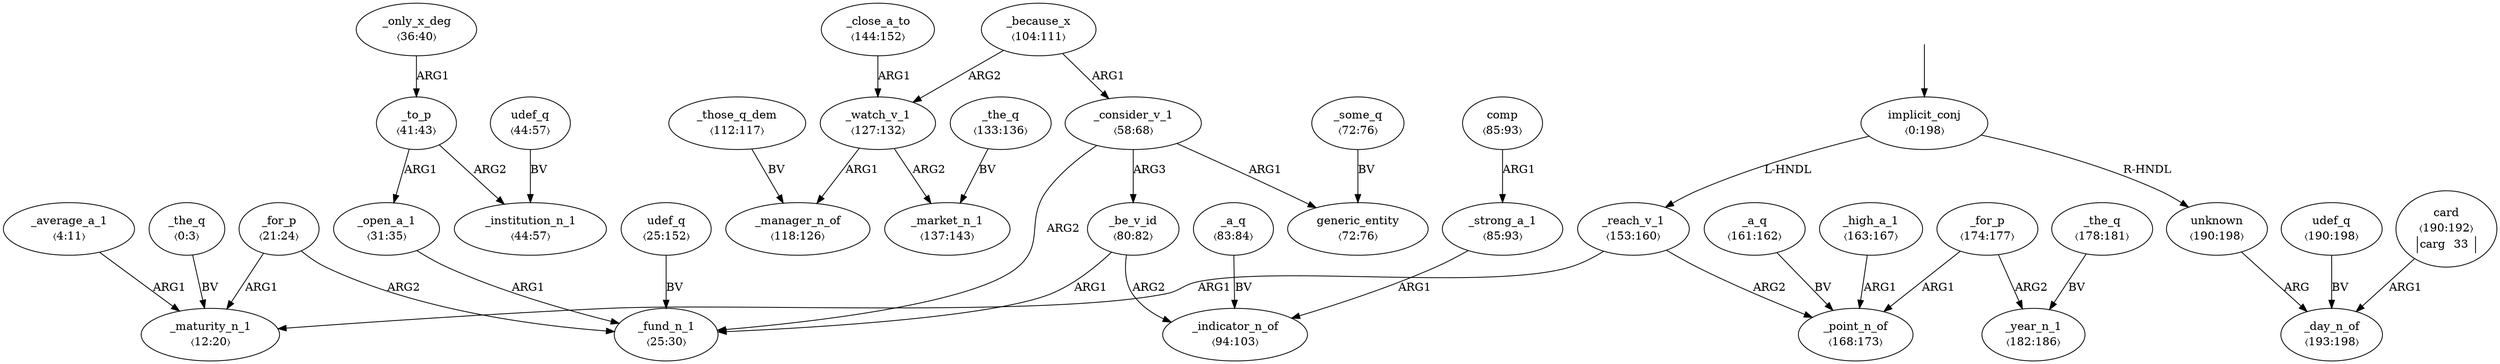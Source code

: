 digraph "20004007" {
  top [ style=invis ];
  top -> 0;
  0 [ label=<<table align="center" border="0" cellspacing="0"><tr><td colspan="2">implicit_conj</td></tr><tr><td colspan="2">〈0:198〉</td></tr></table>> ];
  1 [ label=<<table align="center" border="0" cellspacing="0"><tr><td colspan="2">_the_q</td></tr><tr><td colspan="2">〈0:3〉</td></tr></table>> ];
  2 [ label=<<table align="center" border="0" cellspacing="0"><tr><td colspan="2">_average_a_1</td></tr><tr><td colspan="2">〈4:11〉</td></tr></table>> ];
  3 [ label=<<table align="center" border="0" cellspacing="0"><tr><td colspan="2">_maturity_n_1</td></tr><tr><td colspan="2">〈12:20〉</td></tr></table>> ];
  4 [ label=<<table align="center" border="0" cellspacing="0"><tr><td colspan="2">_for_p</td></tr><tr><td colspan="2">〈21:24〉</td></tr></table>> ];
  5 [ label=<<table align="center" border="0" cellspacing="0"><tr><td colspan="2">udef_q</td></tr><tr><td colspan="2">〈25:152〉</td></tr></table>> ];
  6 [ label=<<table align="center" border="0" cellspacing="0"><tr><td colspan="2">_fund_n_1</td></tr><tr><td colspan="2">〈25:30〉</td></tr></table>> ];
  7 [ label=<<table align="center" border="0" cellspacing="0"><tr><td colspan="2">_open_a_1</td></tr><tr><td colspan="2">〈31:35〉</td></tr></table>> ];
  8 [ label=<<table align="center" border="0" cellspacing="0"><tr><td colspan="2">_only_x_deg</td></tr><tr><td colspan="2">〈36:40〉</td></tr></table>> ];
  9 [ label=<<table align="center" border="0" cellspacing="0"><tr><td colspan="2">_to_p</td></tr><tr><td colspan="2">〈41:43〉</td></tr></table>> ];
  10 [ label=<<table align="center" border="0" cellspacing="0"><tr><td colspan="2">udef_q</td></tr><tr><td colspan="2">〈44:57〉</td></tr></table>> ];
  11 [ label=<<table align="center" border="0" cellspacing="0"><tr><td colspan="2">_institution_n_1</td></tr><tr><td colspan="2">〈44:57〉</td></tr></table>> ];
  12 [ label=<<table align="center" border="0" cellspacing="0"><tr><td colspan="2">_consider_v_1</td></tr><tr><td colspan="2">〈58:68〉</td></tr></table>> ];
  13 [ label=<<table align="center" border="0" cellspacing="0"><tr><td colspan="2">_some_q</td></tr><tr><td colspan="2">〈72:76〉</td></tr></table>> ];
  14 [ label=<<table align="center" border="0" cellspacing="0"><tr><td colspan="2">generic_entity</td></tr><tr><td colspan="2">〈72:76〉</td></tr></table>> ];
  15 [ label=<<table align="center" border="0" cellspacing="0"><tr><td colspan="2">_be_v_id</td></tr><tr><td colspan="2">〈80:82〉</td></tr></table>> ];
  16 [ label=<<table align="center" border="0" cellspacing="0"><tr><td colspan="2">_a_q</td></tr><tr><td colspan="2">〈83:84〉</td></tr></table>> ];
  17 [ label=<<table align="center" border="0" cellspacing="0"><tr><td colspan="2">_strong_a_1</td></tr><tr><td colspan="2">〈85:93〉</td></tr></table>> ];
  18 [ label=<<table align="center" border="0" cellspacing="0"><tr><td colspan="2">comp</td></tr><tr><td colspan="2">〈85:93〉</td></tr></table>> ];
  19 [ label=<<table align="center" border="0" cellspacing="0"><tr><td colspan="2">_indicator_n_of</td></tr><tr><td colspan="2">〈94:103〉</td></tr></table>> ];
  20 [ label=<<table align="center" border="0" cellspacing="0"><tr><td colspan="2">_because_x</td></tr><tr><td colspan="2">〈104:111〉</td></tr></table>> ];
  21 [ label=<<table align="center" border="0" cellspacing="0"><tr><td colspan="2">_those_q_dem</td></tr><tr><td colspan="2">〈112:117〉</td></tr></table>> ];
  22 [ label=<<table align="center" border="0" cellspacing="0"><tr><td colspan="2">_manager_n_of</td></tr><tr><td colspan="2">〈118:126〉</td></tr></table>> ];
  23 [ label=<<table align="center" border="0" cellspacing="0"><tr><td colspan="2">_watch_v_1</td></tr><tr><td colspan="2">〈127:132〉</td></tr></table>> ];
  24 [ label=<<table align="center" border="0" cellspacing="0"><tr><td colspan="2">_the_q</td></tr><tr><td colspan="2">〈133:136〉</td></tr></table>> ];
  25 [ label=<<table align="center" border="0" cellspacing="0"><tr><td colspan="2">_market_n_1</td></tr><tr><td colspan="2">〈137:143〉</td></tr></table>> ];
  26 [ label=<<table align="center" border="0" cellspacing="0"><tr><td colspan="2">_close_a_to</td></tr><tr><td colspan="2">〈144:152〉</td></tr></table>> ];
  27 [ label=<<table align="center" border="0" cellspacing="0"><tr><td colspan="2">_reach_v_1</td></tr><tr><td colspan="2">〈153:160〉</td></tr></table>> ];
  28 [ label=<<table align="center" border="0" cellspacing="0"><tr><td colspan="2">_a_q</td></tr><tr><td colspan="2">〈161:162〉</td></tr></table>> ];
  29 [ label=<<table align="center" border="0" cellspacing="0"><tr><td colspan="2">_high_a_1</td></tr><tr><td colspan="2">〈163:167〉</td></tr></table>> ];
  30 [ label=<<table align="center" border="0" cellspacing="0"><tr><td colspan="2">_point_n_of</td></tr><tr><td colspan="2">〈168:173〉</td></tr></table>> ];
  31 [ label=<<table align="center" border="0" cellspacing="0"><tr><td colspan="2">_for_p</td></tr><tr><td colspan="2">〈174:177〉</td></tr></table>> ];
  32 [ label=<<table align="center" border="0" cellspacing="0"><tr><td colspan="2">_the_q</td></tr><tr><td colspan="2">〈178:181〉</td></tr></table>> ];
  33 [ label=<<table align="center" border="0" cellspacing="0"><tr><td colspan="2">_year_n_1</td></tr><tr><td colspan="2">〈182:186〉</td></tr></table>> ];
  34 [ label=<<table align="center" border="0" cellspacing="0"><tr><td colspan="2">unknown</td></tr><tr><td colspan="2">〈190:198〉</td></tr></table>> ];
  35 [ label=<<table align="center" border="0" cellspacing="0"><tr><td colspan="2">udef_q</td></tr><tr><td colspan="2">〈190:198〉</td></tr></table>> ];
  36 [ label=<<table align="center" border="0" cellspacing="0"><tr><td colspan="2">card</td></tr><tr><td colspan="2">〈190:192〉</td></tr><tr><td sides="l" border="1" align="left">carg</td><td sides="r" border="1" align="left">33</td></tr></table>> ];
  37 [ label=<<table align="center" border="0" cellspacing="0"><tr><td colspan="2">_day_n_of</td></tr><tr><td colspan="2">〈193:198〉</td></tr></table>> ];
  20 -> 23 [ label="ARG2" ];
  36 -> 37 [ label="ARG1" ];
  18 -> 17 [ label="ARG1" ];
  24 -> 25 [ label="BV" ];
  26 -> 23 [ label="ARG1" ];
  17 -> 19 [ label="ARG1" ];
  0 -> 34 [ label="R-HNDL" ];
  27 -> 30 [ label="ARG2" ];
  20 -> 12 [ label="ARG1" ];
  13 -> 14 [ label="BV" ];
  27 -> 3 [ label="ARG1" ];
  0 -> 27 [ label="L-HNDL" ];
  12 -> 6 [ label="ARG2" ];
  9 -> 7 [ label="ARG1" ];
  31 -> 30 [ label="ARG1" ];
  35 -> 37 [ label="BV" ];
  5 -> 6 [ label="BV" ];
  34 -> 37 [ label="ARG" ];
  28 -> 30 [ label="BV" ];
  10 -> 11 [ label="BV" ];
  31 -> 33 [ label="ARG2" ];
  9 -> 11 [ label="ARG2" ];
  15 -> 6 [ label="ARG1" ];
  12 -> 14 [ label="ARG1" ];
  21 -> 22 [ label="BV" ];
  2 -> 3 [ label="ARG1" ];
  23 -> 22 [ label="ARG1" ];
  23 -> 25 [ label="ARG2" ];
  12 -> 15 [ label="ARG3" ];
  29 -> 30 [ label="ARG1" ];
  4 -> 6 [ label="ARG2" ];
  8 -> 9 [ label="ARG1" ];
  16 -> 19 [ label="BV" ];
  15 -> 19 [ label="ARG2" ];
  7 -> 6 [ label="ARG1" ];
  4 -> 3 [ label="ARG1" ];
  32 -> 33 [ label="BV" ];
  1 -> 3 [ label="BV" ];
}

